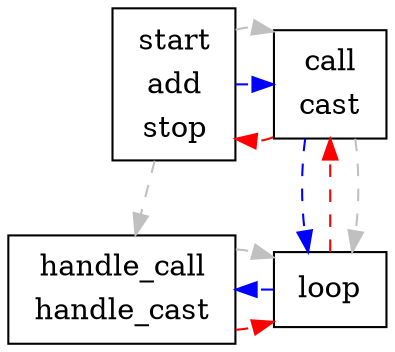 digraph GS {

    /*
    TODO:
    + layout nodes
    + label nodes with 3 rows
    - put nodes into clusters as I need cluster labels
    - hide hidden edges
    - apply styles to all elements
    - also apply font 'ubuntu mono'
    */

    graph [style=filled color=blue];
    node [shape=box];

    subgraph cluster_my_module {
        label = "MyModule";

        a [label=<
           <table border="0">
           <tr><td>start</td></tr>
           <tr><td>add</td></tr>
           <tr><td>stop</td></tr>
           </table>
           >];

        d [label=<
           <table border="0">
           <tr><td>handle_call</td></tr>
           <tr><td>handle_cast</td></tr>
           </table>
           >];
    
    };
    
    subgraph cluster_otp {
        label = "OTP";
        
        b [label=<
           <table border="0">
           <tr><td>call</td></tr>
           <tr><td>cast</td></tr>
           </table>
           >];
        
        c [label="loop"];

    };

    edge [weight=1 style=dashed color=red];
    d -> c -> b -> a;

    edge [weight=1 style=dashed color=blue];
    a -> b -> c -> d;

    // hidden edges to make proper layout
    edge [weight=1000 style=dashed color=grey];
    a -> d;
    b -> c;
    rank=same {a -> b};
    rank=same {d -> c};

}
